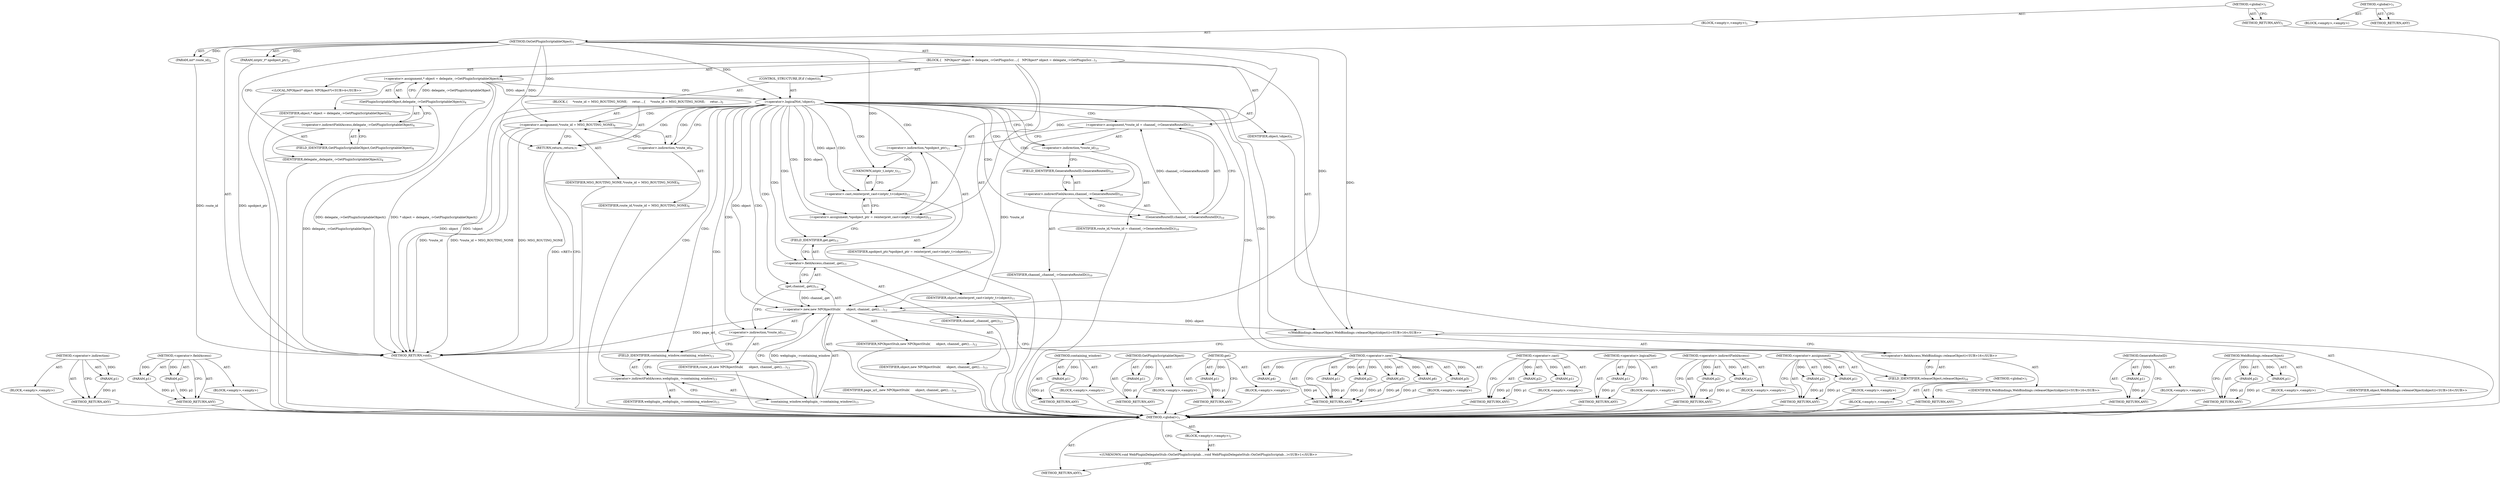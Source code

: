 digraph "&lt;global&gt;" {
vulnerable_101 [label=<(METHOD,&lt;operator&gt;.indirection)>];
vulnerable_102 [label=<(PARAM,p1)>];
vulnerable_103 [label=<(BLOCK,&lt;empty&gt;,&lt;empty&gt;)>];
vulnerable_104 [label=<(METHOD_RETURN,ANY)>];
vulnerable_127 [label=<(METHOD,&lt;operator&gt;.fieldAccess)>];
vulnerable_128 [label=<(PARAM,p1)>];
vulnerable_129 [label=<(PARAM,p2)>];
vulnerable_130 [label=<(BLOCK,&lt;empty&gt;,&lt;empty&gt;)>];
vulnerable_131 [label=<(METHOD_RETURN,ANY)>];
vulnerable_6 [label=<(METHOD,&lt;global&gt;)<SUB>1</SUB>>];
vulnerable_7 [label=<(BLOCK,&lt;empty&gt;,&lt;empty&gt;)<SUB>1</SUB>>];
vulnerable_8 [label=<(METHOD,OnGetPluginScriptableObject)<SUB>1</SUB>>];
vulnerable_9 [label=<(PARAM,int* route_id)<SUB>2</SUB>>];
vulnerable_10 [label=<(PARAM,intptr_t* npobject_ptr)<SUB>3</SUB>>];
vulnerable_11 [label=<(BLOCK,{
   NPObject* object = delegate_-&gt;GetPluginScr...,{
   NPObject* object = delegate_-&gt;GetPluginScr...)<SUB>3</SUB>>];
vulnerable_12 [label="<(LOCAL,NPObject* object: NPObject*)<SUB>4</SUB>>"];
vulnerable_13 [label=<(&lt;operator&gt;.assignment,* object = delegate_-&gt;GetPluginScriptableObject())<SUB>4</SUB>>];
vulnerable_14 [label=<(IDENTIFIER,object,* object = delegate_-&gt;GetPluginScriptableObject())<SUB>4</SUB>>];
vulnerable_15 [label=<(GetPluginScriptableObject,delegate_-&gt;GetPluginScriptableObject())<SUB>4</SUB>>];
vulnerable_16 [label=<(&lt;operator&gt;.indirectFieldAccess,delegate_-&gt;GetPluginScriptableObject)<SUB>4</SUB>>];
vulnerable_17 [label=<(IDENTIFIER,delegate_,delegate_-&gt;GetPluginScriptableObject())<SUB>4</SUB>>];
vulnerable_18 [label=<(FIELD_IDENTIFIER,GetPluginScriptableObject,GetPluginScriptableObject)<SUB>4</SUB>>];
vulnerable_19 [label=<(CONTROL_STRUCTURE,IF,if (!object))<SUB>5</SUB>>];
vulnerable_20 [label=<(&lt;operator&gt;.logicalNot,!object)<SUB>5</SUB>>];
vulnerable_21 [label=<(IDENTIFIER,object,!object)<SUB>5</SUB>>];
vulnerable_22 [label=<(BLOCK,{
     *route_id = MSG_ROUTING_NONE;
     retur...,{
     *route_id = MSG_ROUTING_NONE;
     retur...)<SUB>5</SUB>>];
vulnerable_23 [label=<(&lt;operator&gt;.assignment,*route_id = MSG_ROUTING_NONE)<SUB>6</SUB>>];
vulnerable_24 [label=<(&lt;operator&gt;.indirection,*route_id)<SUB>6</SUB>>];
vulnerable_25 [label=<(IDENTIFIER,route_id,*route_id = MSG_ROUTING_NONE)<SUB>6</SUB>>];
vulnerable_26 [label=<(IDENTIFIER,MSG_ROUTING_NONE,*route_id = MSG_ROUTING_NONE)<SUB>6</SUB>>];
vulnerable_27 [label=<(RETURN,return;,return;)<SUB>7</SUB>>];
vulnerable_28 [label=<(&lt;operator&gt;.assignment,*route_id = channel_-&gt;GenerateRouteID())<SUB>10</SUB>>];
vulnerable_29 [label=<(&lt;operator&gt;.indirection,*route_id)<SUB>10</SUB>>];
vulnerable_30 [label=<(IDENTIFIER,route_id,*route_id = channel_-&gt;GenerateRouteID())<SUB>10</SUB>>];
vulnerable_31 [label=<(GenerateRouteID,channel_-&gt;GenerateRouteID())<SUB>10</SUB>>];
vulnerable_32 [label=<(&lt;operator&gt;.indirectFieldAccess,channel_-&gt;GenerateRouteID)<SUB>10</SUB>>];
vulnerable_33 [label=<(IDENTIFIER,channel_,channel_-&gt;GenerateRouteID())<SUB>10</SUB>>];
vulnerable_34 [label=<(FIELD_IDENTIFIER,GenerateRouteID,GenerateRouteID)<SUB>10</SUB>>];
vulnerable_35 [label=<(&lt;operator&gt;.assignment,*npobject_ptr = reinterpret_cast&lt;intptr_t&gt;(object))<SUB>11</SUB>>];
vulnerable_36 [label=<(&lt;operator&gt;.indirection,*npobject_ptr)<SUB>11</SUB>>];
vulnerable_37 [label=<(IDENTIFIER,npobject_ptr,*npobject_ptr = reinterpret_cast&lt;intptr_t&gt;(object))<SUB>11</SUB>>];
vulnerable_38 [label=<(&lt;operator&gt;.cast,reinterpret_cast&lt;intptr_t&gt;(object))<SUB>11</SUB>>];
vulnerable_39 [label=<(UNKNOWN,intptr_t,intptr_t)<SUB>11</SUB>>];
vulnerable_40 [label=<(IDENTIFIER,object,reinterpret_cast&lt;intptr_t&gt;(object))<SUB>11</SUB>>];
vulnerable_41 [label=<(&lt;operator&gt;.new,new NPObjectStub(
      object, channel_.get(),...)<SUB>12</SUB>>];
vulnerable_42 [label=<(IDENTIFIER,NPObjectStub,new NPObjectStub(
      object, channel_.get(),...)<SUB>12</SUB>>];
vulnerable_43 [label=<(IDENTIFIER,object,new NPObjectStub(
      object, channel_.get(),...)<SUB>13</SUB>>];
vulnerable_44 [label=<(get,channel_.get())<SUB>13</SUB>>];
vulnerable_45 [label=<(&lt;operator&gt;.fieldAccess,channel_.get)<SUB>13</SUB>>];
vulnerable_46 [label=<(IDENTIFIER,channel_,channel_.get())<SUB>13</SUB>>];
vulnerable_47 [label=<(FIELD_IDENTIFIER,get,get)<SUB>13</SUB>>];
vulnerable_48 [label=<(&lt;operator&gt;.indirection,*route_id)<SUB>13</SUB>>];
vulnerable_49 [label=<(IDENTIFIER,route_id,new NPObjectStub(
      object, channel_.get(),...)<SUB>13</SUB>>];
vulnerable_50 [label=<(containing_window,webplugin_-&gt;containing_window())<SUB>13</SUB>>];
vulnerable_51 [label=<(&lt;operator&gt;.indirectFieldAccess,webplugin_-&gt;containing_window)<SUB>13</SUB>>];
vulnerable_52 [label=<(IDENTIFIER,webplugin_,webplugin_-&gt;containing_window())<SUB>13</SUB>>];
vulnerable_53 [label=<(FIELD_IDENTIFIER,containing_window,containing_window)<SUB>13</SUB>>];
vulnerable_54 [label=<(IDENTIFIER,page_url_,new NPObjectStub(
      object, channel_.get(),...)<SUB>14</SUB>>];
vulnerable_55 [label="<(WebBindings.releaseObject,WebBindings::releaseObject(object))<SUB>16</SUB>>"];
vulnerable_56 [label="<(&lt;operator&gt;.fieldAccess,WebBindings::releaseObject)<SUB>16</SUB>>"];
vulnerable_57 [label="<(IDENTIFIER,WebBindings,WebBindings::releaseObject(object))<SUB>16</SUB>>"];
vulnerable_58 [label=<(FIELD_IDENTIFIER,releaseObject,releaseObject)<SUB>16</SUB>>];
vulnerable_59 [label="<(IDENTIFIER,object,WebBindings::releaseObject(object))<SUB>16</SUB>>"];
vulnerable_60 [label=<(METHOD_RETURN,void)<SUB>1</SUB>>];
vulnerable_62 [label=<(METHOD_RETURN,ANY)<SUB>1</SUB>>];
vulnerable_132 [label=<(METHOD,containing_window)>];
vulnerable_133 [label=<(PARAM,p1)>];
vulnerable_134 [label=<(BLOCK,&lt;empty&gt;,&lt;empty&gt;)>];
vulnerable_135 [label=<(METHOD_RETURN,ANY)>];
vulnerable_88 [label=<(METHOD,GetPluginScriptableObject)>];
vulnerable_89 [label=<(PARAM,p1)>];
vulnerable_90 [label=<(BLOCK,&lt;empty&gt;,&lt;empty&gt;)>];
vulnerable_91 [label=<(METHOD_RETURN,ANY)>];
vulnerable_123 [label=<(METHOD,get)>];
vulnerable_124 [label=<(PARAM,p1)>];
vulnerable_125 [label=<(BLOCK,&lt;empty&gt;,&lt;empty&gt;)>];
vulnerable_126 [label=<(METHOD_RETURN,ANY)>];
vulnerable_114 [label=<(METHOD,&lt;operator&gt;.new)>];
vulnerable_115 [label=<(PARAM,p1)>];
vulnerable_116 [label=<(PARAM,p2)>];
vulnerable_117 [label=<(PARAM,p3)>];
vulnerable_118 [label=<(PARAM,p4)>];
vulnerable_119 [label=<(PARAM,p5)>];
vulnerable_120 [label=<(PARAM,p6)>];
vulnerable_121 [label=<(BLOCK,&lt;empty&gt;,&lt;empty&gt;)>];
vulnerable_122 [label=<(METHOD_RETURN,ANY)>];
vulnerable_109 [label=<(METHOD,&lt;operator&gt;.cast)>];
vulnerable_110 [label=<(PARAM,p1)>];
vulnerable_111 [label=<(PARAM,p2)>];
vulnerable_112 [label=<(BLOCK,&lt;empty&gt;,&lt;empty&gt;)>];
vulnerable_113 [label=<(METHOD_RETURN,ANY)>];
vulnerable_97 [label=<(METHOD,&lt;operator&gt;.logicalNot)>];
vulnerable_98 [label=<(PARAM,p1)>];
vulnerable_99 [label=<(BLOCK,&lt;empty&gt;,&lt;empty&gt;)>];
vulnerable_100 [label=<(METHOD_RETURN,ANY)>];
vulnerable_92 [label=<(METHOD,&lt;operator&gt;.indirectFieldAccess)>];
vulnerable_93 [label=<(PARAM,p1)>];
vulnerable_94 [label=<(PARAM,p2)>];
vulnerable_95 [label=<(BLOCK,&lt;empty&gt;,&lt;empty&gt;)>];
vulnerable_96 [label=<(METHOD_RETURN,ANY)>];
vulnerable_83 [label=<(METHOD,&lt;operator&gt;.assignment)>];
vulnerable_84 [label=<(PARAM,p1)>];
vulnerable_85 [label=<(PARAM,p2)>];
vulnerable_86 [label=<(BLOCK,&lt;empty&gt;,&lt;empty&gt;)>];
vulnerable_87 [label=<(METHOD_RETURN,ANY)>];
vulnerable_77 [label=<(METHOD,&lt;global&gt;)<SUB>1</SUB>>];
vulnerable_78 [label=<(BLOCK,&lt;empty&gt;,&lt;empty&gt;)>];
vulnerable_79 [label=<(METHOD_RETURN,ANY)>];
vulnerable_105 [label=<(METHOD,GenerateRouteID)>];
vulnerable_106 [label=<(PARAM,p1)>];
vulnerable_107 [label=<(BLOCK,&lt;empty&gt;,&lt;empty&gt;)>];
vulnerable_108 [label=<(METHOD_RETURN,ANY)>];
vulnerable_136 [label=<(METHOD,WebBindings.releaseObject)>];
vulnerable_137 [label=<(PARAM,p1)>];
vulnerable_138 [label=<(PARAM,p2)>];
vulnerable_139 [label=<(BLOCK,&lt;empty&gt;,&lt;empty&gt;)>];
vulnerable_140 [label=<(METHOD_RETURN,ANY)>];
fixed_6 [label=<(METHOD,&lt;global&gt;)<SUB>1</SUB>>];
fixed_7 [label=<(BLOCK,&lt;empty&gt;,&lt;empty&gt;)<SUB>1</SUB>>];
fixed_8 [label="<(UNKNOWN,void WebPluginDelegateStub::OnGetPluginScriptab...,void WebPluginDelegateStub::OnGetPluginScriptab...)<SUB>1</SUB>>"];
fixed_9 [label=<(METHOD_RETURN,ANY)<SUB>1</SUB>>];
fixed_14 [label=<(METHOD,&lt;global&gt;)<SUB>1</SUB>>];
fixed_15 [label=<(BLOCK,&lt;empty&gt;,&lt;empty&gt;)>];
fixed_16 [label=<(METHOD_RETURN,ANY)>];
vulnerable_101 -> vulnerable_102  [key=0, label="AST: "];
vulnerable_101 -> vulnerable_102  [key=1, label="DDG: "];
vulnerable_101 -> vulnerable_103  [key=0, label="AST: "];
vulnerable_101 -> vulnerable_104  [key=0, label="AST: "];
vulnerable_101 -> vulnerable_104  [key=1, label="CFG: "];
vulnerable_102 -> vulnerable_104  [key=0, label="DDG: p1"];
vulnerable_103 -> fixed_6  [key=0];
vulnerable_104 -> fixed_6  [key=0];
vulnerable_127 -> vulnerable_128  [key=0, label="AST: "];
vulnerable_127 -> vulnerable_128  [key=1, label="DDG: "];
vulnerable_127 -> vulnerable_130  [key=0, label="AST: "];
vulnerable_127 -> vulnerable_129  [key=0, label="AST: "];
vulnerable_127 -> vulnerable_129  [key=1, label="DDG: "];
vulnerable_127 -> vulnerable_131  [key=0, label="AST: "];
vulnerable_127 -> vulnerable_131  [key=1, label="CFG: "];
vulnerable_128 -> vulnerable_131  [key=0, label="DDG: p1"];
vulnerable_129 -> vulnerable_131  [key=0, label="DDG: p2"];
vulnerable_130 -> fixed_6  [key=0];
vulnerable_131 -> fixed_6  [key=0];
vulnerable_6 -> vulnerable_7  [key=0, label="AST: "];
vulnerable_6 -> vulnerable_62  [key=0, label="AST: "];
vulnerable_6 -> vulnerable_62  [key=1, label="CFG: "];
vulnerable_7 -> vulnerable_8  [key=0, label="AST: "];
vulnerable_8 -> vulnerable_9  [key=0, label="AST: "];
vulnerable_8 -> vulnerable_9  [key=1, label="DDG: "];
vulnerable_8 -> vulnerable_10  [key=0, label="AST: "];
vulnerable_8 -> vulnerable_10  [key=1, label="DDG: "];
vulnerable_8 -> vulnerable_11  [key=0, label="AST: "];
vulnerable_8 -> vulnerable_60  [key=0, label="AST: "];
vulnerable_8 -> vulnerable_18  [key=0, label="CFG: "];
vulnerable_8 -> vulnerable_35  [key=0, label="DDG: "];
vulnerable_8 -> vulnerable_41  [key=0, label="DDG: "];
vulnerable_8 -> vulnerable_55  [key=0, label="DDG: "];
vulnerable_8 -> vulnerable_20  [key=0, label="DDG: "];
vulnerable_8 -> vulnerable_23  [key=0, label="DDG: "];
vulnerable_8 -> vulnerable_27  [key=0, label="DDG: "];
vulnerable_8 -> vulnerable_38  [key=0, label="DDG: "];
vulnerable_9 -> vulnerable_60  [key=0, label="DDG: route_id"];
vulnerable_10 -> vulnerable_60  [key=0, label="DDG: npobject_ptr"];
vulnerable_11 -> vulnerable_12  [key=0, label="AST: "];
vulnerable_11 -> vulnerable_13  [key=0, label="AST: "];
vulnerable_11 -> vulnerable_19  [key=0, label="AST: "];
vulnerable_11 -> vulnerable_28  [key=0, label="AST: "];
vulnerable_11 -> vulnerable_35  [key=0, label="AST: "];
vulnerable_11 -> vulnerable_41  [key=0, label="AST: "];
vulnerable_11 -> vulnerable_55  [key=0, label="AST: "];
vulnerable_12 -> fixed_6  [key=0];
vulnerable_13 -> vulnerable_14  [key=0, label="AST: "];
vulnerable_13 -> vulnerable_15  [key=0, label="AST: "];
vulnerable_13 -> vulnerable_20  [key=0, label="CFG: "];
vulnerable_13 -> vulnerable_20  [key=1, label="DDG: object"];
vulnerable_13 -> vulnerable_60  [key=0, label="DDG: delegate_-&gt;GetPluginScriptableObject()"];
vulnerable_13 -> vulnerable_60  [key=1, label="DDG: * object = delegate_-&gt;GetPluginScriptableObject()"];
vulnerable_14 -> fixed_6  [key=0];
vulnerable_15 -> vulnerable_16  [key=0, label="AST: "];
vulnerable_15 -> vulnerable_13  [key=0, label="CFG: "];
vulnerable_15 -> vulnerable_13  [key=1, label="DDG: delegate_-&gt;GetPluginScriptableObject"];
vulnerable_15 -> vulnerable_60  [key=0, label="DDG: delegate_-&gt;GetPluginScriptableObject"];
vulnerable_16 -> vulnerable_17  [key=0, label="AST: "];
vulnerable_16 -> vulnerable_18  [key=0, label="AST: "];
vulnerable_16 -> vulnerable_15  [key=0, label="CFG: "];
vulnerable_17 -> fixed_6  [key=0];
vulnerable_18 -> vulnerable_16  [key=0, label="CFG: "];
vulnerable_19 -> vulnerable_20  [key=0, label="AST: "];
vulnerable_19 -> vulnerable_22  [key=0, label="AST: "];
vulnerable_20 -> vulnerable_21  [key=0, label="AST: "];
vulnerable_20 -> vulnerable_24  [key=0, label="CFG: "];
vulnerable_20 -> vulnerable_24  [key=1, label="CDG: "];
vulnerable_20 -> vulnerable_29  [key=0, label="CFG: "];
vulnerable_20 -> vulnerable_29  [key=1, label="CDG: "];
vulnerable_20 -> vulnerable_60  [key=0, label="DDG: object"];
vulnerable_20 -> vulnerable_60  [key=1, label="DDG: !object"];
vulnerable_20 -> vulnerable_35  [key=0, label="DDG: object"];
vulnerable_20 -> vulnerable_35  [key=1, label="CDG: "];
vulnerable_20 -> vulnerable_41  [key=0, label="DDG: object"];
vulnerable_20 -> vulnerable_41  [key=1, label="CDG: "];
vulnerable_20 -> vulnerable_38  [key=0, label="DDG: object"];
vulnerable_20 -> vulnerable_38  [key=1, label="CDG: "];
vulnerable_20 -> vulnerable_47  [key=0, label="CDG: "];
vulnerable_20 -> vulnerable_34  [key=0, label="CDG: "];
vulnerable_20 -> vulnerable_48  [key=0, label="CDG: "];
vulnerable_20 -> vulnerable_32  [key=0, label="CDG: "];
vulnerable_20 -> vulnerable_58  [key=0, label="CDG: "];
vulnerable_20 -> vulnerable_23  [key=0, label="CDG: "];
vulnerable_20 -> vulnerable_51  [key=0, label="CDG: "];
vulnerable_20 -> vulnerable_28  [key=0, label="CDG: "];
vulnerable_20 -> vulnerable_36  [key=0, label="CDG: "];
vulnerable_20 -> vulnerable_53  [key=0, label="CDG: "];
vulnerable_20 -> vulnerable_56  [key=0, label="CDG: "];
vulnerable_20 -> vulnerable_45  [key=0, label="CDG: "];
vulnerable_20 -> vulnerable_27  [key=0, label="CDG: "];
vulnerable_20 -> vulnerable_50  [key=0, label="CDG: "];
vulnerable_20 -> vulnerable_44  [key=0, label="CDG: "];
vulnerable_20 -> vulnerable_55  [key=0, label="CDG: "];
vulnerable_20 -> vulnerable_39  [key=0, label="CDG: "];
vulnerable_20 -> vulnerable_31  [key=0, label="CDG: "];
vulnerable_21 -> fixed_6  [key=0];
vulnerable_22 -> vulnerable_23  [key=0, label="AST: "];
vulnerable_22 -> vulnerable_27  [key=0, label="AST: "];
vulnerable_23 -> vulnerable_24  [key=0, label="AST: "];
vulnerable_23 -> vulnerable_26  [key=0, label="AST: "];
vulnerable_23 -> vulnerable_27  [key=0, label="CFG: "];
vulnerable_23 -> vulnerable_60  [key=0, label="DDG: *route_id"];
vulnerable_23 -> vulnerable_60  [key=1, label="DDG: *route_id = MSG_ROUTING_NONE"];
vulnerable_23 -> vulnerable_60  [key=2, label="DDG: MSG_ROUTING_NONE"];
vulnerable_24 -> vulnerable_25  [key=0, label="AST: "];
vulnerable_24 -> vulnerable_23  [key=0, label="CFG: "];
vulnerable_25 -> fixed_6  [key=0];
vulnerable_26 -> fixed_6  [key=0];
vulnerable_27 -> vulnerable_60  [key=0, label="CFG: "];
vulnerable_27 -> vulnerable_60  [key=1, label="DDG: &lt;RET&gt;"];
vulnerable_28 -> vulnerable_29  [key=0, label="AST: "];
vulnerable_28 -> vulnerable_31  [key=0, label="AST: "];
vulnerable_28 -> vulnerable_36  [key=0, label="CFG: "];
vulnerable_28 -> vulnerable_41  [key=0, label="DDG: *route_id"];
vulnerable_29 -> vulnerable_30  [key=0, label="AST: "];
vulnerable_29 -> vulnerable_34  [key=0, label="CFG: "];
vulnerable_30 -> fixed_6  [key=0];
vulnerable_31 -> vulnerable_32  [key=0, label="AST: "];
vulnerable_31 -> vulnerable_28  [key=0, label="CFG: "];
vulnerable_31 -> vulnerable_28  [key=1, label="DDG: channel_-&gt;GenerateRouteID"];
vulnerable_32 -> vulnerable_33  [key=0, label="AST: "];
vulnerable_32 -> vulnerable_34  [key=0, label="AST: "];
vulnerable_32 -> vulnerable_31  [key=0, label="CFG: "];
vulnerable_33 -> fixed_6  [key=0];
vulnerable_34 -> vulnerable_32  [key=0, label="CFG: "];
vulnerable_35 -> vulnerable_36  [key=0, label="AST: "];
vulnerable_35 -> vulnerable_38  [key=0, label="AST: "];
vulnerable_35 -> vulnerable_47  [key=0, label="CFG: "];
vulnerable_36 -> vulnerable_37  [key=0, label="AST: "];
vulnerable_36 -> vulnerable_39  [key=0, label="CFG: "];
vulnerable_37 -> fixed_6  [key=0];
vulnerable_38 -> vulnerable_39  [key=0, label="AST: "];
vulnerable_38 -> vulnerable_40  [key=0, label="AST: "];
vulnerable_38 -> vulnerable_35  [key=0, label="CFG: "];
vulnerable_39 -> vulnerable_38  [key=0, label="CFG: "];
vulnerable_40 -> fixed_6  [key=0];
vulnerable_41 -> vulnerable_42  [key=0, label="AST: "];
vulnerable_41 -> vulnerable_43  [key=0, label="AST: "];
vulnerable_41 -> vulnerable_44  [key=0, label="AST: "];
vulnerable_41 -> vulnerable_48  [key=0, label="AST: "];
vulnerable_41 -> vulnerable_50  [key=0, label="AST: "];
vulnerable_41 -> vulnerable_54  [key=0, label="AST: "];
vulnerable_41 -> vulnerable_58  [key=0, label="CFG: "];
vulnerable_41 -> vulnerable_60  [key=0, label="DDG: page_url_"];
vulnerable_41 -> vulnerable_55  [key=0, label="DDG: object"];
vulnerable_42 -> fixed_6  [key=0];
vulnerable_43 -> fixed_6  [key=0];
vulnerable_44 -> vulnerable_45  [key=0, label="AST: "];
vulnerable_44 -> vulnerable_48  [key=0, label="CFG: "];
vulnerable_44 -> vulnerable_41  [key=0, label="DDG: channel_.get"];
vulnerable_45 -> vulnerable_46  [key=0, label="AST: "];
vulnerable_45 -> vulnerable_47  [key=0, label="AST: "];
vulnerable_45 -> vulnerable_44  [key=0, label="CFG: "];
vulnerable_46 -> fixed_6  [key=0];
vulnerable_47 -> vulnerable_45  [key=0, label="CFG: "];
vulnerable_48 -> vulnerable_49  [key=0, label="AST: "];
vulnerable_48 -> vulnerable_53  [key=0, label="CFG: "];
vulnerable_49 -> fixed_6  [key=0];
vulnerable_50 -> vulnerable_51  [key=0, label="AST: "];
vulnerable_50 -> vulnerable_41  [key=0, label="CFG: "];
vulnerable_50 -> vulnerable_41  [key=1, label="DDG: webplugin_-&gt;containing_window"];
vulnerable_51 -> vulnerable_52  [key=0, label="AST: "];
vulnerable_51 -> vulnerable_53  [key=0, label="AST: "];
vulnerable_51 -> vulnerable_50  [key=0, label="CFG: "];
vulnerable_52 -> fixed_6  [key=0];
vulnerable_53 -> vulnerable_51  [key=0, label="CFG: "];
vulnerable_54 -> fixed_6  [key=0];
vulnerable_55 -> vulnerable_56  [key=0, label="AST: "];
vulnerable_55 -> vulnerable_59  [key=0, label="AST: "];
vulnerable_55 -> vulnerable_60  [key=0, label="CFG: "];
vulnerable_56 -> vulnerable_57  [key=0, label="AST: "];
vulnerable_56 -> vulnerable_58  [key=0, label="AST: "];
vulnerable_56 -> vulnerable_55  [key=0, label="CFG: "];
vulnerable_57 -> fixed_6  [key=0];
vulnerable_58 -> vulnerable_56  [key=0, label="CFG: "];
vulnerable_59 -> fixed_6  [key=0];
vulnerable_60 -> fixed_6  [key=0];
vulnerable_62 -> fixed_6  [key=0];
vulnerable_132 -> vulnerable_133  [key=0, label="AST: "];
vulnerable_132 -> vulnerable_133  [key=1, label="DDG: "];
vulnerable_132 -> vulnerable_134  [key=0, label="AST: "];
vulnerable_132 -> vulnerable_135  [key=0, label="AST: "];
vulnerable_132 -> vulnerable_135  [key=1, label="CFG: "];
vulnerable_133 -> vulnerable_135  [key=0, label="DDG: p1"];
vulnerable_134 -> fixed_6  [key=0];
vulnerable_135 -> fixed_6  [key=0];
vulnerable_88 -> vulnerable_89  [key=0, label="AST: "];
vulnerable_88 -> vulnerable_89  [key=1, label="DDG: "];
vulnerable_88 -> vulnerable_90  [key=0, label="AST: "];
vulnerable_88 -> vulnerable_91  [key=0, label="AST: "];
vulnerable_88 -> vulnerable_91  [key=1, label="CFG: "];
vulnerable_89 -> vulnerable_91  [key=0, label="DDG: p1"];
vulnerable_90 -> fixed_6  [key=0];
vulnerable_91 -> fixed_6  [key=0];
vulnerable_123 -> vulnerable_124  [key=0, label="AST: "];
vulnerable_123 -> vulnerable_124  [key=1, label="DDG: "];
vulnerable_123 -> vulnerable_125  [key=0, label="AST: "];
vulnerable_123 -> vulnerable_126  [key=0, label="AST: "];
vulnerable_123 -> vulnerable_126  [key=1, label="CFG: "];
vulnerable_124 -> vulnerable_126  [key=0, label="DDG: p1"];
vulnerable_125 -> fixed_6  [key=0];
vulnerable_126 -> fixed_6  [key=0];
vulnerable_114 -> vulnerable_115  [key=0, label="AST: "];
vulnerable_114 -> vulnerable_115  [key=1, label="DDG: "];
vulnerable_114 -> vulnerable_121  [key=0, label="AST: "];
vulnerable_114 -> vulnerable_116  [key=0, label="AST: "];
vulnerable_114 -> vulnerable_116  [key=1, label="DDG: "];
vulnerable_114 -> vulnerable_122  [key=0, label="AST: "];
vulnerable_114 -> vulnerable_122  [key=1, label="CFG: "];
vulnerable_114 -> vulnerable_117  [key=0, label="AST: "];
vulnerable_114 -> vulnerable_117  [key=1, label="DDG: "];
vulnerable_114 -> vulnerable_118  [key=0, label="AST: "];
vulnerable_114 -> vulnerable_118  [key=1, label="DDG: "];
vulnerable_114 -> vulnerable_119  [key=0, label="AST: "];
vulnerable_114 -> vulnerable_119  [key=1, label="DDG: "];
vulnerable_114 -> vulnerable_120  [key=0, label="AST: "];
vulnerable_114 -> vulnerable_120  [key=1, label="DDG: "];
vulnerable_115 -> vulnerable_122  [key=0, label="DDG: p1"];
vulnerable_116 -> vulnerable_122  [key=0, label="DDG: p2"];
vulnerable_117 -> vulnerable_122  [key=0, label="DDG: p3"];
vulnerable_118 -> vulnerable_122  [key=0, label="DDG: p4"];
vulnerable_119 -> vulnerable_122  [key=0, label="DDG: p5"];
vulnerable_120 -> vulnerable_122  [key=0, label="DDG: p6"];
vulnerable_121 -> fixed_6  [key=0];
vulnerable_122 -> fixed_6  [key=0];
vulnerable_109 -> vulnerable_110  [key=0, label="AST: "];
vulnerable_109 -> vulnerable_110  [key=1, label="DDG: "];
vulnerable_109 -> vulnerable_112  [key=0, label="AST: "];
vulnerable_109 -> vulnerable_111  [key=0, label="AST: "];
vulnerable_109 -> vulnerable_111  [key=1, label="DDG: "];
vulnerable_109 -> vulnerable_113  [key=0, label="AST: "];
vulnerable_109 -> vulnerable_113  [key=1, label="CFG: "];
vulnerable_110 -> vulnerable_113  [key=0, label="DDG: p1"];
vulnerable_111 -> vulnerable_113  [key=0, label="DDG: p2"];
vulnerable_112 -> fixed_6  [key=0];
vulnerable_113 -> fixed_6  [key=0];
vulnerable_97 -> vulnerable_98  [key=0, label="AST: "];
vulnerable_97 -> vulnerable_98  [key=1, label="DDG: "];
vulnerable_97 -> vulnerable_99  [key=0, label="AST: "];
vulnerable_97 -> vulnerable_100  [key=0, label="AST: "];
vulnerable_97 -> vulnerable_100  [key=1, label="CFG: "];
vulnerable_98 -> vulnerable_100  [key=0, label="DDG: p1"];
vulnerable_99 -> fixed_6  [key=0];
vulnerable_100 -> fixed_6  [key=0];
vulnerable_92 -> vulnerable_93  [key=0, label="AST: "];
vulnerable_92 -> vulnerable_93  [key=1, label="DDG: "];
vulnerable_92 -> vulnerable_95  [key=0, label="AST: "];
vulnerable_92 -> vulnerable_94  [key=0, label="AST: "];
vulnerable_92 -> vulnerable_94  [key=1, label="DDG: "];
vulnerable_92 -> vulnerable_96  [key=0, label="AST: "];
vulnerable_92 -> vulnerable_96  [key=1, label="CFG: "];
vulnerable_93 -> vulnerable_96  [key=0, label="DDG: p1"];
vulnerable_94 -> vulnerable_96  [key=0, label="DDG: p2"];
vulnerable_95 -> fixed_6  [key=0];
vulnerable_96 -> fixed_6  [key=0];
vulnerable_83 -> vulnerable_84  [key=0, label="AST: "];
vulnerable_83 -> vulnerable_84  [key=1, label="DDG: "];
vulnerable_83 -> vulnerable_86  [key=0, label="AST: "];
vulnerable_83 -> vulnerable_85  [key=0, label="AST: "];
vulnerable_83 -> vulnerable_85  [key=1, label="DDG: "];
vulnerable_83 -> vulnerable_87  [key=0, label="AST: "];
vulnerable_83 -> vulnerable_87  [key=1, label="CFG: "];
vulnerable_84 -> vulnerable_87  [key=0, label="DDG: p1"];
vulnerable_85 -> vulnerable_87  [key=0, label="DDG: p2"];
vulnerable_86 -> fixed_6  [key=0];
vulnerable_87 -> fixed_6  [key=0];
vulnerable_77 -> vulnerable_78  [key=0, label="AST: "];
vulnerable_77 -> vulnerable_79  [key=0, label="AST: "];
vulnerable_77 -> vulnerable_79  [key=1, label="CFG: "];
vulnerable_78 -> fixed_6  [key=0];
vulnerable_79 -> fixed_6  [key=0];
vulnerable_105 -> vulnerable_106  [key=0, label="AST: "];
vulnerable_105 -> vulnerable_106  [key=1, label="DDG: "];
vulnerable_105 -> vulnerable_107  [key=0, label="AST: "];
vulnerable_105 -> vulnerable_108  [key=0, label="AST: "];
vulnerable_105 -> vulnerable_108  [key=1, label="CFG: "];
vulnerable_106 -> vulnerable_108  [key=0, label="DDG: p1"];
vulnerable_107 -> fixed_6  [key=0];
vulnerable_108 -> fixed_6  [key=0];
vulnerable_136 -> vulnerable_137  [key=0, label="AST: "];
vulnerable_136 -> vulnerable_137  [key=1, label="DDG: "];
vulnerable_136 -> vulnerable_139  [key=0, label="AST: "];
vulnerable_136 -> vulnerable_138  [key=0, label="AST: "];
vulnerable_136 -> vulnerable_138  [key=1, label="DDG: "];
vulnerable_136 -> vulnerable_140  [key=0, label="AST: "];
vulnerable_136 -> vulnerable_140  [key=1, label="CFG: "];
vulnerable_137 -> vulnerable_140  [key=0, label="DDG: p1"];
vulnerable_138 -> vulnerable_140  [key=0, label="DDG: p2"];
vulnerable_139 -> fixed_6  [key=0];
vulnerable_140 -> fixed_6  [key=0];
fixed_6 -> fixed_7  [key=0, label="AST: "];
fixed_6 -> fixed_9  [key=0, label="AST: "];
fixed_6 -> fixed_8  [key=0, label="CFG: "];
fixed_7 -> fixed_8  [key=0, label="AST: "];
fixed_8 -> fixed_9  [key=0, label="CFG: "];
fixed_14 -> fixed_15  [key=0, label="AST: "];
fixed_14 -> fixed_16  [key=0, label="AST: "];
fixed_14 -> fixed_16  [key=1, label="CFG: "];
}
